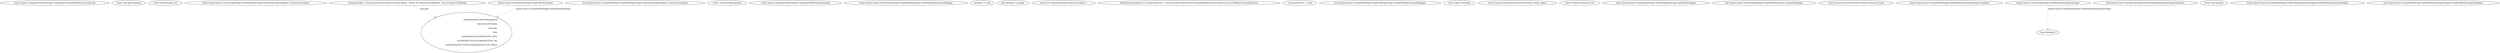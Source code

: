 digraph  {
m1_12 [cluster="System.ComponentModel.Design.CommandID.CommandID(System.Guid, int)", file="SendForBacktestingcs.cs", label="Entry System.ComponentModel.Design.CommandID.CommandID(System.Guid, int)", span="0-0"];
m1_15 [cluster="Unk.AddCommand", file="SendForBacktestingcs.cs", label="Entry Unk.AddCommand", span=""];
m1_14 [cluster="EventHandler.cstr", file="SendForBacktestingcs.cs", label="Entry EventHandler.cstr", span=""];
m1_19 [cluster="QuantConnect.VisualStudioPlugin.SendForBacktestingcs.MenuItemCallback(object, System.EventArgs)", file="SendForBacktestingcs.cs", label="Entry QuantConnect.VisualStudioPlugin.SendForBacktestingcs.MenuItemCallback(object, System.EventArgs)", span="96-96"];
m1_20 [cluster="QuantConnect.VisualStudioPlugin.SendForBacktestingcs.MenuItemCallback(object, System.EventArgs)", file="SendForBacktestingcs.cs", label="string message = string.Format(CultureInfo.CurrentCulture, ''Inside {0}.MenuItemCallback()'', this.GetType().FullName)", span="98-98"];
m1_22 [cluster="QuantConnect.VisualStudioPlugin.SendForBacktestingcs.MenuItemCallback(object, System.EventArgs)", file="SendForBacktestingcs.cs", label="VsShellUtilities.ShowMessageBox(\r\n                this.ServiceProvider,\r\n                message,\r\n                title,\r\n                OLEMSGICON.OLEMSGICON_INFO,\r\n                OLEMSGBUTTON.OLEMSGBUTTON_OK,\r\n                OLEMSGDEFBUTTON.OLEMSGDEFBUTTON_FIRST)", span="102-108"];
m1_23 [cluster="QuantConnect.VisualStudioPlugin.SendForBacktestingcs.MenuItemCallback(object, System.EventArgs)", file="SendForBacktestingcs.cs", label="Exit QuantConnect.VisualStudioPlugin.SendForBacktestingcs.MenuItemCallback(object, System.EventArgs)", span="96-96"];
m1_26 [cluster="Unk.ShowMessageBox", file="SendForBacktestingcs.cs", label="Entry Unk.ShowMessageBox", span=""];
m1_10 [cluster="System.ArgumentNullException.ArgumentNullException(string)", file="SendForBacktestingcs.cs", label="Entry System.ArgumentNullException.ArgumentNullException(string)", span="0-0"];
m1_0 [cluster="QuantConnect.VisualStudioPlugin.SendForBacktestingcs.SendForBacktestingcs(Package)", file="SendForBacktestingcs.cs", label="Entry QuantConnect.VisualStudioPlugin.SendForBacktestingcs.SendForBacktestingcs(Package)", span="39-39"];
m1_1 [cluster="QuantConnect.VisualStudioPlugin.SendForBacktestingcs.SendForBacktestingcs(Package)", file="SendForBacktestingcs.cs", label="package == null", span="41-41"];
m1_3 [cluster="QuantConnect.VisualStudioPlugin.SendForBacktestingcs.SendForBacktestingcs(Package)", file="SendForBacktestingcs.cs", label="this.package = package", span="46-46"];
m1_2 [cluster="QuantConnect.VisualStudioPlugin.SendForBacktestingcs.SendForBacktestingcs(Package)", file="SendForBacktestingcs.cs", label="throw new ArgumentNullException(''package'');", span="43-43"];
m1_4 [cluster="QuantConnect.VisualStudioPlugin.SendForBacktestingcs.SendForBacktestingcs(Package)", file="SendForBacktestingcs.cs", label="OleMenuCommandService commandService = this.ServiceProvider.GetService(typeof(IMenuCommandService)) as OleMenuCommandService", span="48-48"];
m1_5 [cluster="QuantConnect.VisualStudioPlugin.SendForBacktestingcs.SendForBacktestingcs(Package)", file="SendForBacktestingcs.cs", label="commandService != null", span="49-49"];
m1_9 [cluster="QuantConnect.VisualStudioPlugin.SendForBacktestingcs.SendForBacktestingcs(Package)", file="SendForBacktestingcs.cs", label="Exit QuantConnect.VisualStudioPlugin.SendForBacktestingcs.SendForBacktestingcs(Package)", span="39-39"];
m1_24 [cluster="object.GetType()", file="SendForBacktestingcs.cs", label="Entry object.GetType()", span="0-0"];
m1_25 [cluster="string.Format(System.IFormatProvider, string, object)", file="SendForBacktestingcs.cs", label="Entry string.Format(System.IFormatProvider, string, object)", span="0-0"];
m1_13 [cluster="OleMenuCommand.cstr", file="SendForBacktestingcs.cs", label="Entry OleMenuCommand.cstr", span=""];
m1_16 [cluster="QuantConnect.VisualStudioPlugin.SendForBacktestingcs.Initialize(Package)", file="SendForBacktestingcs.cs", label="Entry QuantConnect.VisualStudioPlugin.SendForBacktestingcs.Initialize(Package)", span="84-84"];
m1_18 [cluster="QuantConnect.VisualStudioPlugin.SendForBacktestingcs.Initialize(Package)", file="SendForBacktestingcs.cs", label="Exit QuantConnect.VisualStudioPlugin.SendForBacktestingcs.Initialize(Package)", span="84-84"];
m1_11 [cluster="System.IServiceProvider.GetService(System.Type)", file="SendForBacktestingcs.cs", label="Entry System.IServiceProvider.GetService(System.Type)", span="0-0"];
m1_27 [file="SendForBacktestingcs.cs", label="QuantConnect.VisualStudioPlugin.SendForBacktestingcs", span=""];
m2_2 [cluster="QuantConnect.VisualStudioPlugin.SendForBacktestingcsPackage.Initialize()", file="SendForBacktestingcsPackage.cs", label="Entry QuantConnect.VisualStudioPlugin.SendForBacktestingcsPackage.Initialize()", span="66-66"];
m2_4 [cluster="QuantConnect.VisualStudioPlugin.SendForBacktestingcsPackage.Initialize()", file="SendForBacktestingcsPackage.cs", label="base.Initialize()", span="69-69"];
m2_5 [cluster="QuantConnect.VisualStudioPlugin.SendForBacktestingcsPackage.Initialize()", file="SendForBacktestingcsPackage.cs", label="Exit QuantConnect.VisualStudioPlugin.SendForBacktestingcsPackage.Initialize()", span="66-66"];
m2_6 [cluster="Unk.Initialize", file="SendForBacktestingcsPackage.cs", label="Entry Unk.Initialize", span=""];
m2_0 [cluster="QuantConnect.VisualStudioPlugin.SendForBacktestingcsPackage.SendForBacktestingcsPackage()", file="SendForBacktestingcsPackage.cs", label="Entry QuantConnect.VisualStudioPlugin.SendForBacktestingcsPackage.SendForBacktestingcsPackage()", span="52-52"];
m2_1 [cluster="QuantConnect.VisualStudioPlugin.SendForBacktestingcsPackage.SendForBacktestingcsPackage()", file="SendForBacktestingcsPackage.cs", label="Exit QuantConnect.VisualStudioPlugin.SendForBacktestingcsPackage.SendForBacktestingcsPackage()", span="52-52"];
m2_7 [file="SendForBacktestingcsPackage.cs", label="QuantConnect.VisualStudioPlugin.SendForBacktestingcsPackage", span=""];
m1_20 -> m1_22  [color=darkseagreen4, key=1, label=message, style=dashed];
m1_27 -> m1_22  [color=darkseagreen4, key=1, label="QuantConnect.VisualStudioPlugin.SendForBacktestingcs", style=dashed];
m2_7 -> m2_4  [color=darkseagreen4, key=1, label="QuantConnect.VisualStudioPlugin.SendForBacktestingcsPackage", style=dashed];
}
